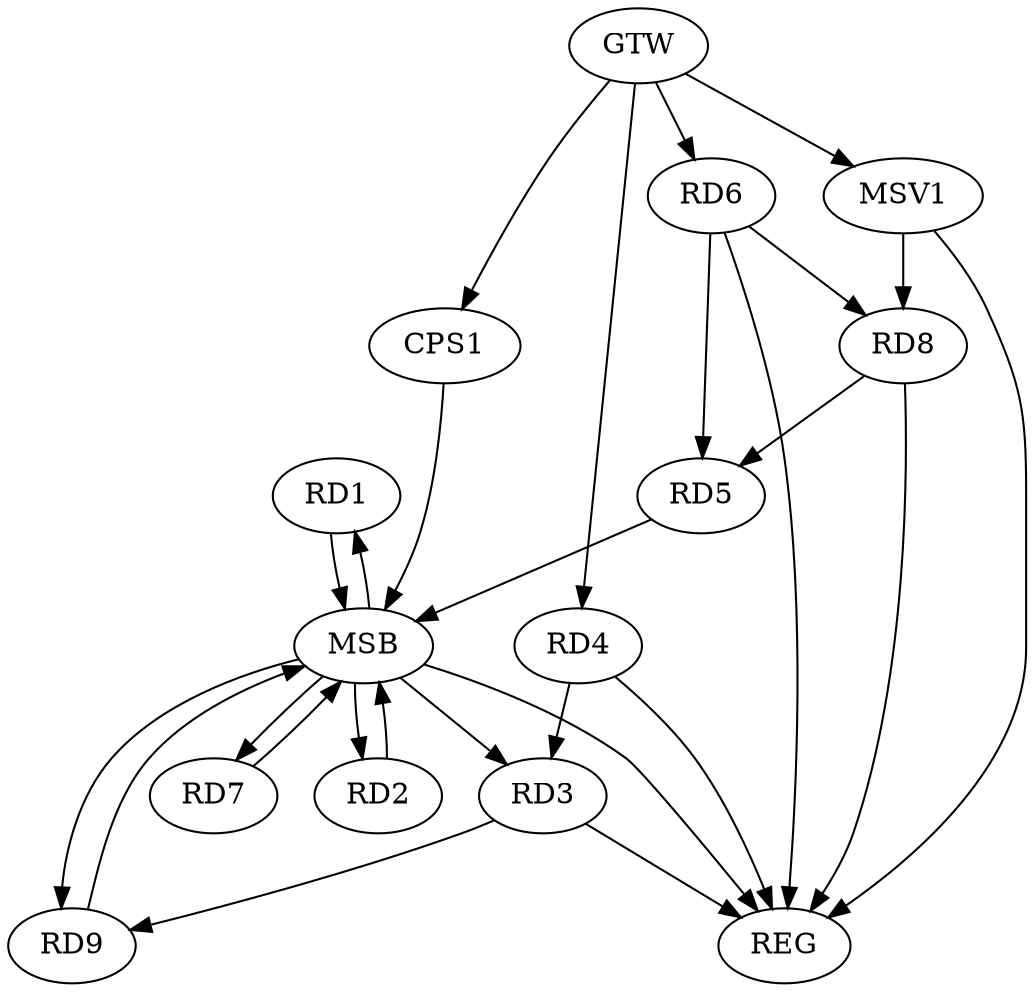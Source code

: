 strict digraph G {
  RD1 [ label="RD1" ];
  RD2 [ label="RD2" ];
  RD3 [ label="RD3" ];
  RD4 [ label="RD4" ];
  RD5 [ label="RD5" ];
  RD6 [ label="RD6" ];
  RD7 [ label="RD7" ];
  RD8 [ label="RD8" ];
  RD9 [ label="RD9" ];
  CPS1 [ label="CPS1" ];
  GTW [ label="GTW" ];
  REG [ label="REG" ];
  MSB [ label="MSB" ];
  MSV1 [ label="MSV1" ];
  RD4 -> RD3;
  RD3 -> RD9;
  RD6 -> RD5;
  RD8 -> RD5;
  RD6 -> RD8;
  GTW -> RD4;
  GTW -> RD6;
  GTW -> CPS1;
  RD3 -> REG;
  RD4 -> REG;
  RD6 -> REG;
  RD8 -> REG;
  RD1 -> MSB;
  MSB -> REG;
  RD2 -> MSB;
  RD5 -> MSB;
  MSB -> RD2;
  MSB -> RD3;
  RD7 -> MSB;
  RD9 -> MSB;
  CPS1 -> MSB;
  MSB -> RD1;
  MSB -> RD7;
  MSB -> RD9;
  MSV1 -> RD8;
  GTW -> MSV1;
  MSV1 -> REG;
}
